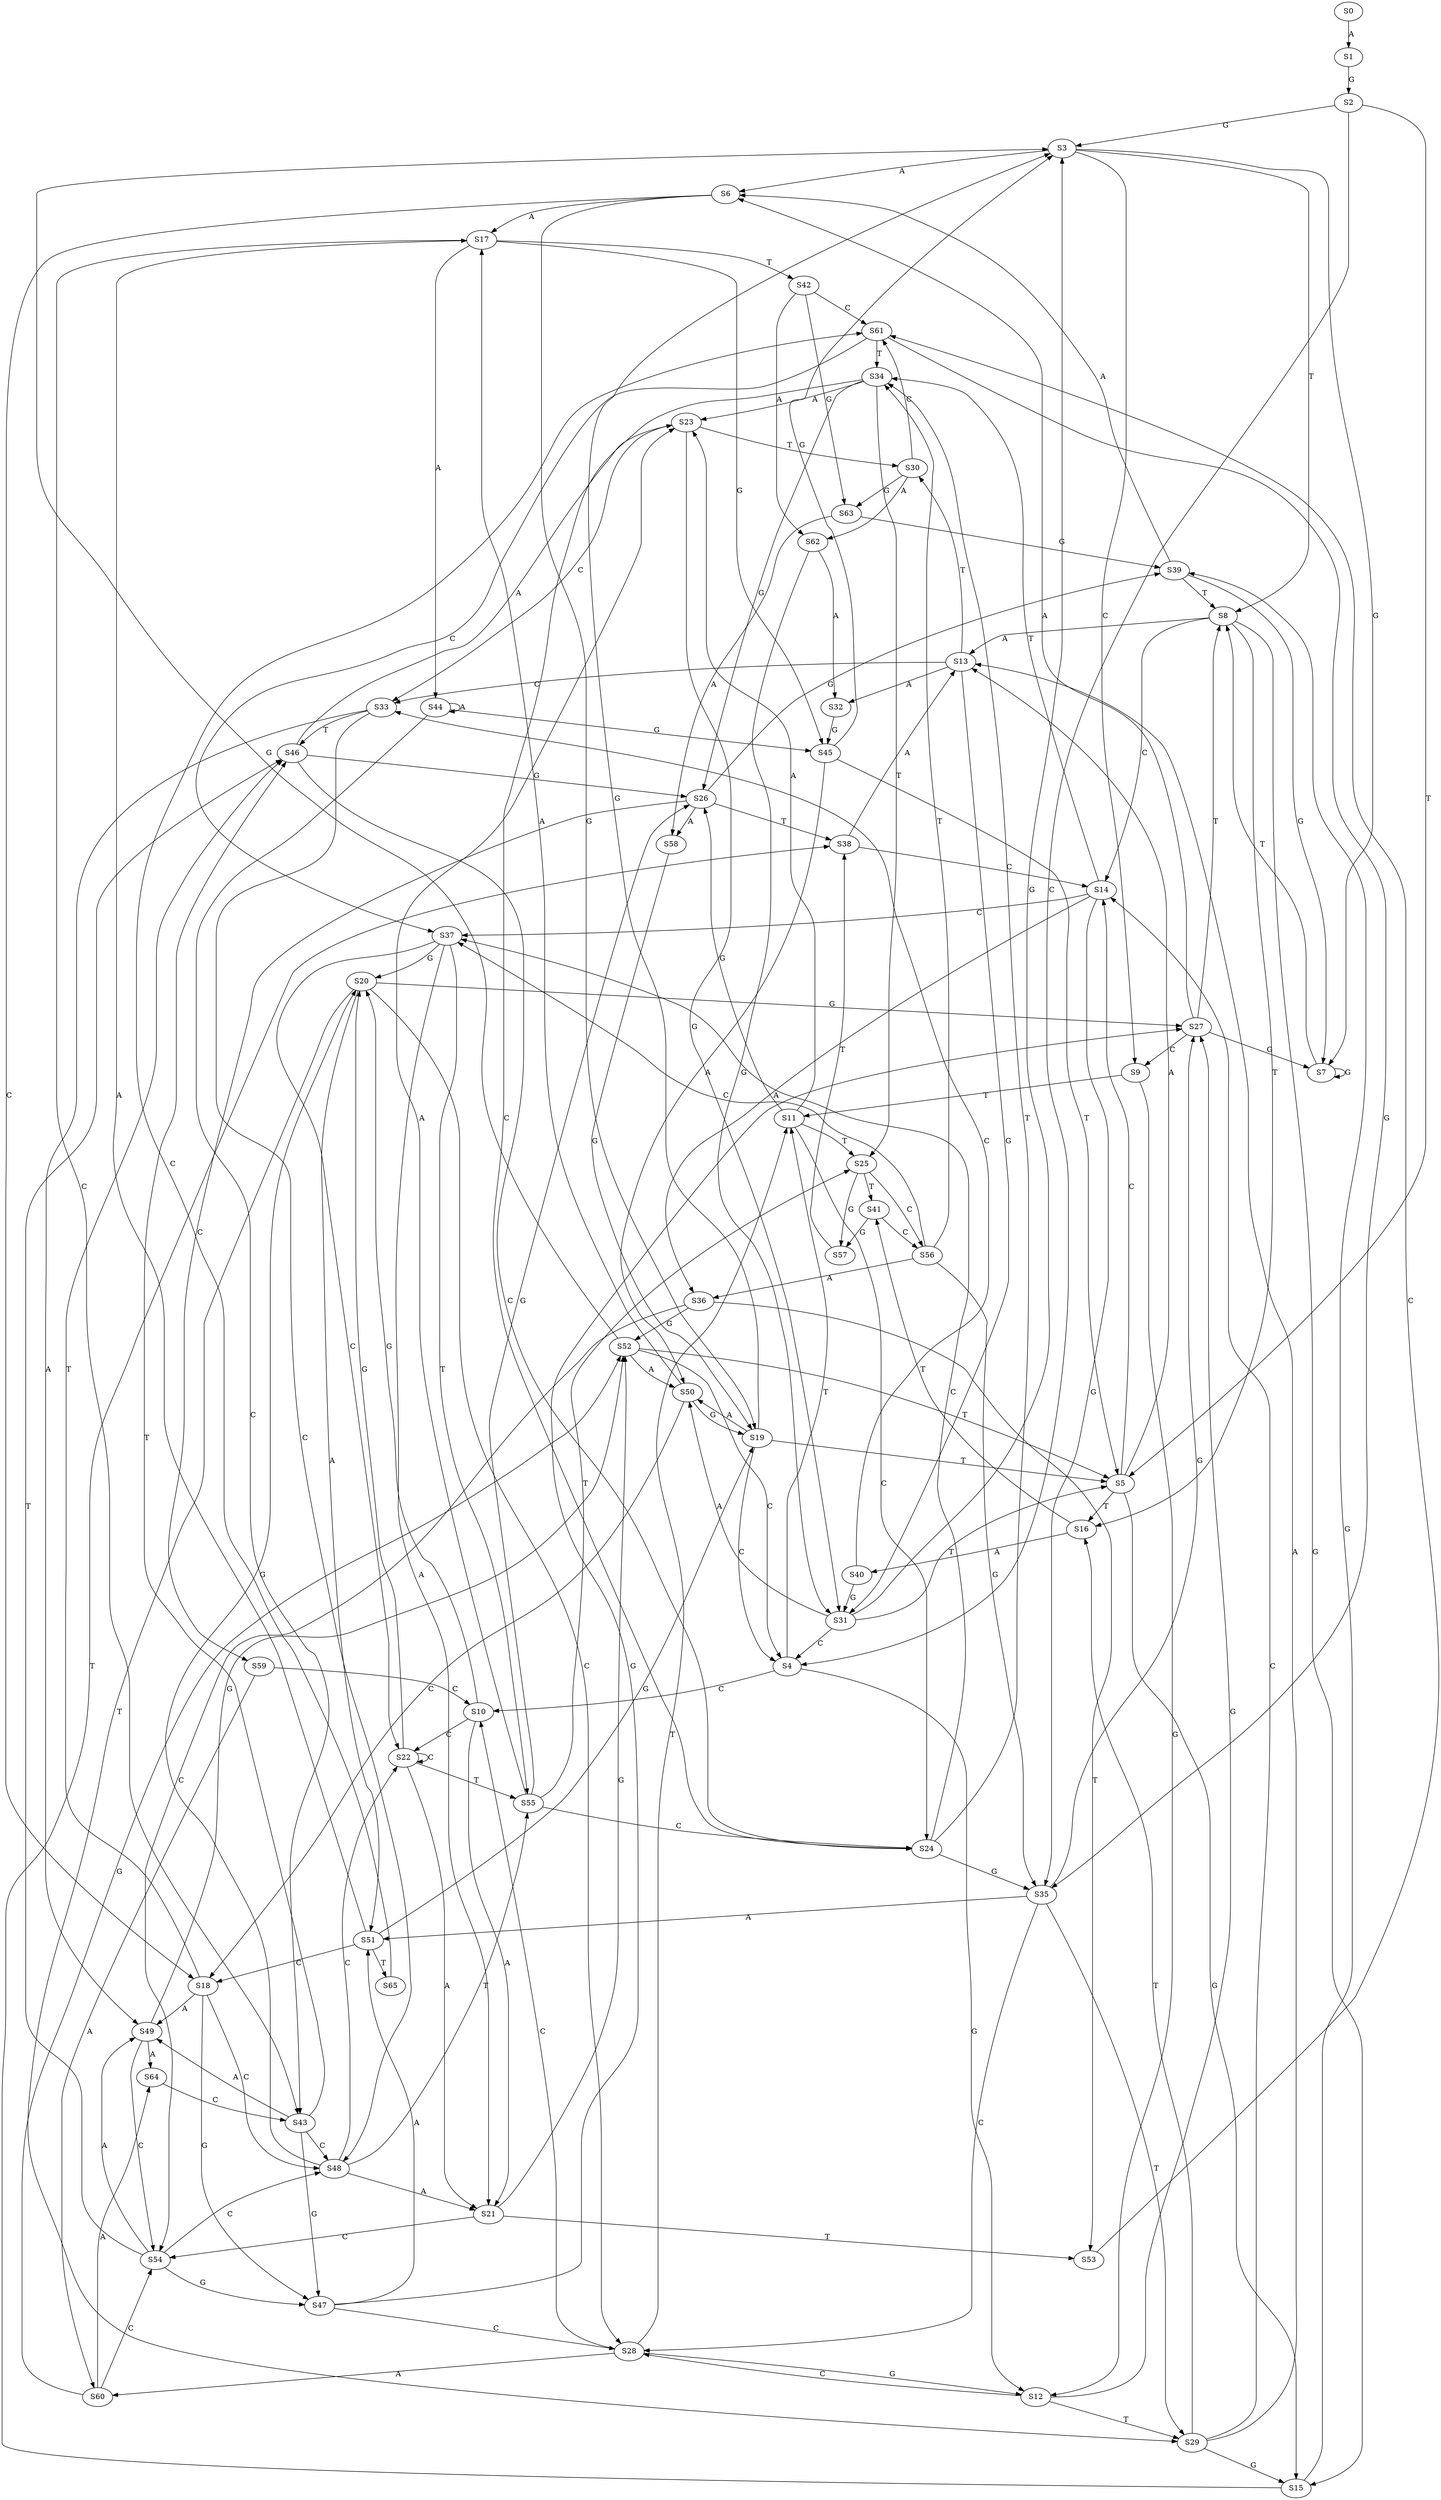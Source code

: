 strict digraph  {
	S0 -> S1 [ label = A ];
	S1 -> S2 [ label = G ];
	S2 -> S3 [ label = G ];
	S2 -> S4 [ label = C ];
	S2 -> S5 [ label = T ];
	S3 -> S6 [ label = A ];
	S3 -> S7 [ label = G ];
	S3 -> S8 [ label = T ];
	S3 -> S9 [ label = C ];
	S4 -> S10 [ label = C ];
	S4 -> S11 [ label = T ];
	S4 -> S12 [ label = G ];
	S5 -> S13 [ label = A ];
	S5 -> S14 [ label = C ];
	S5 -> S15 [ label = G ];
	S5 -> S16 [ label = T ];
	S6 -> S17 [ label = A ];
	S6 -> S18 [ label = C ];
	S6 -> S19 [ label = G ];
	S7 -> S8 [ label = T ];
	S7 -> S7 [ label = G ];
	S8 -> S13 [ label = A ];
	S8 -> S14 [ label = C ];
	S8 -> S15 [ label = G ];
	S8 -> S16 [ label = T ];
	S9 -> S11 [ label = T ];
	S9 -> S12 [ label = G ];
	S10 -> S20 [ label = G ];
	S10 -> S21 [ label = A ];
	S10 -> S22 [ label = C ];
	S11 -> S23 [ label = A ];
	S11 -> S24 [ label = C ];
	S11 -> S25 [ label = T ];
	S11 -> S26 [ label = G ];
	S12 -> S27 [ label = G ];
	S12 -> S28 [ label = C ];
	S12 -> S29 [ label = T ];
	S13 -> S30 [ label = T ];
	S13 -> S31 [ label = G ];
	S13 -> S32 [ label = A ];
	S13 -> S33 [ label = C ];
	S14 -> S34 [ label = T ];
	S14 -> S35 [ label = G ];
	S14 -> S36 [ label = A ];
	S14 -> S37 [ label = C ];
	S15 -> S38 [ label = T ];
	S15 -> S39 [ label = G ];
	S16 -> S40 [ label = A ];
	S16 -> S41 [ label = T ];
	S17 -> S42 [ label = T ];
	S17 -> S43 [ label = C ];
	S17 -> S44 [ label = A ];
	S17 -> S45 [ label = G ];
	S18 -> S46 [ label = T ];
	S18 -> S47 [ label = G ];
	S18 -> S48 [ label = C ];
	S18 -> S49 [ label = A ];
	S19 -> S5 [ label = T ];
	S19 -> S50 [ label = A ];
	S19 -> S3 [ label = G ];
	S19 -> S4 [ label = C ];
	S20 -> S51 [ label = A ];
	S20 -> S27 [ label = G ];
	S20 -> S29 [ label = T ];
	S20 -> S28 [ label = C ];
	S21 -> S52 [ label = G ];
	S21 -> S53 [ label = T ];
	S21 -> S54 [ label = C ];
	S22 -> S20 [ label = G ];
	S22 -> S22 [ label = C ];
	S22 -> S21 [ label = A ];
	S22 -> S55 [ label = T ];
	S23 -> S31 [ label = G ];
	S23 -> S30 [ label = T ];
	S23 -> S33 [ label = C ];
	S24 -> S34 [ label = T ];
	S24 -> S35 [ label = G ];
	S24 -> S37 [ label = C ];
	S25 -> S56 [ label = C ];
	S25 -> S57 [ label = G ];
	S25 -> S41 [ label = T ];
	S26 -> S58 [ label = A ];
	S26 -> S59 [ label = C ];
	S26 -> S38 [ label = T ];
	S26 -> S39 [ label = G ];
	S27 -> S6 [ label = A ];
	S27 -> S7 [ label = G ];
	S27 -> S9 [ label = C ];
	S27 -> S8 [ label = T ];
	S28 -> S12 [ label = G ];
	S28 -> S11 [ label = T ];
	S28 -> S10 [ label = C ];
	S28 -> S60 [ label = A ];
	S29 -> S14 [ label = C ];
	S29 -> S13 [ label = A ];
	S29 -> S15 [ label = G ];
	S29 -> S16 [ label = T ];
	S30 -> S61 [ label = C ];
	S30 -> S62 [ label = A ];
	S30 -> S63 [ label = G ];
	S31 -> S5 [ label = T ];
	S31 -> S50 [ label = A ];
	S31 -> S4 [ label = C ];
	S31 -> S3 [ label = G ];
	S32 -> S45 [ label = G ];
	S33 -> S48 [ label = C ];
	S33 -> S46 [ label = T ];
	S33 -> S49 [ label = A ];
	S34 -> S26 [ label = G ];
	S34 -> S24 [ label = C ];
	S34 -> S23 [ label = A ];
	S34 -> S25 [ label = T ];
	S35 -> S27 [ label = G ];
	S35 -> S29 [ label = T ];
	S35 -> S28 [ label = C ];
	S35 -> S51 [ label = A ];
	S36 -> S53 [ label = T ];
	S36 -> S54 [ label = C ];
	S36 -> S52 [ label = G ];
	S37 -> S22 [ label = C ];
	S37 -> S21 [ label = A ];
	S37 -> S55 [ label = T ];
	S37 -> S20 [ label = G ];
	S38 -> S14 [ label = C ];
	S38 -> S13 [ label = A ];
	S39 -> S8 [ label = T ];
	S39 -> S7 [ label = G ];
	S39 -> S6 [ label = A ];
	S40 -> S33 [ label = C ];
	S40 -> S31 [ label = G ];
	S41 -> S57 [ label = G ];
	S41 -> S56 [ label = C ];
	S42 -> S62 [ label = A ];
	S42 -> S61 [ label = C ];
	S42 -> S63 [ label = G ];
	S43 -> S49 [ label = A ];
	S43 -> S48 [ label = C ];
	S43 -> S47 [ label = G ];
	S43 -> S46 [ label = T ];
	S44 -> S45 [ label = G ];
	S44 -> S43 [ label = C ];
	S44 -> S44 [ label = A ];
	S45 -> S5 [ label = T ];
	S45 -> S50 [ label = A ];
	S45 -> S3 [ label = G ];
	S46 -> S23 [ label = A ];
	S46 -> S24 [ label = C ];
	S46 -> S26 [ label = G ];
	S47 -> S27 [ label = G ];
	S47 -> S51 [ label = A ];
	S47 -> S28 [ label = C ];
	S48 -> S22 [ label = C ];
	S48 -> S21 [ label = A ];
	S48 -> S55 [ label = T ];
	S48 -> S20 [ label = G ];
	S49 -> S52 [ label = G ];
	S49 -> S54 [ label = C ];
	S49 -> S64 [ label = A ];
	S50 -> S17 [ label = A ];
	S50 -> S18 [ label = C ];
	S50 -> S19 [ label = G ];
	S51 -> S17 [ label = A ];
	S51 -> S18 [ label = C ];
	S51 -> S19 [ label = G ];
	S51 -> S65 [ label = T ];
	S52 -> S3 [ label = G ];
	S52 -> S5 [ label = T ];
	S52 -> S50 [ label = A ];
	S52 -> S4 [ label = C ];
	S53 -> S61 [ label = C ];
	S54 -> S46 [ label = T ];
	S54 -> S48 [ label = C ];
	S54 -> S49 [ label = A ];
	S54 -> S47 [ label = G ];
	S55 -> S23 [ label = A ];
	S55 -> S26 [ label = G ];
	S55 -> S24 [ label = C ];
	S55 -> S25 [ label = T ];
	S56 -> S36 [ label = A ];
	S56 -> S34 [ label = T ];
	S56 -> S37 [ label = C ];
	S56 -> S35 [ label = G ];
	S57 -> S38 [ label = T ];
	S58 -> S19 [ label = G ];
	S59 -> S10 [ label = C ];
	S59 -> S60 [ label = A ];
	S60 -> S52 [ label = G ];
	S60 -> S64 [ label = A ];
	S60 -> S54 [ label = C ];
	S61 -> S37 [ label = C ];
	S61 -> S35 [ label = G ];
	S61 -> S34 [ label = T ];
	S62 -> S31 [ label = G ];
	S62 -> S32 [ label = A ];
	S63 -> S39 [ label = G ];
	S63 -> S58 [ label = A ];
	S64 -> S43 [ label = C ];
	S65 -> S61 [ label = C ];
}
